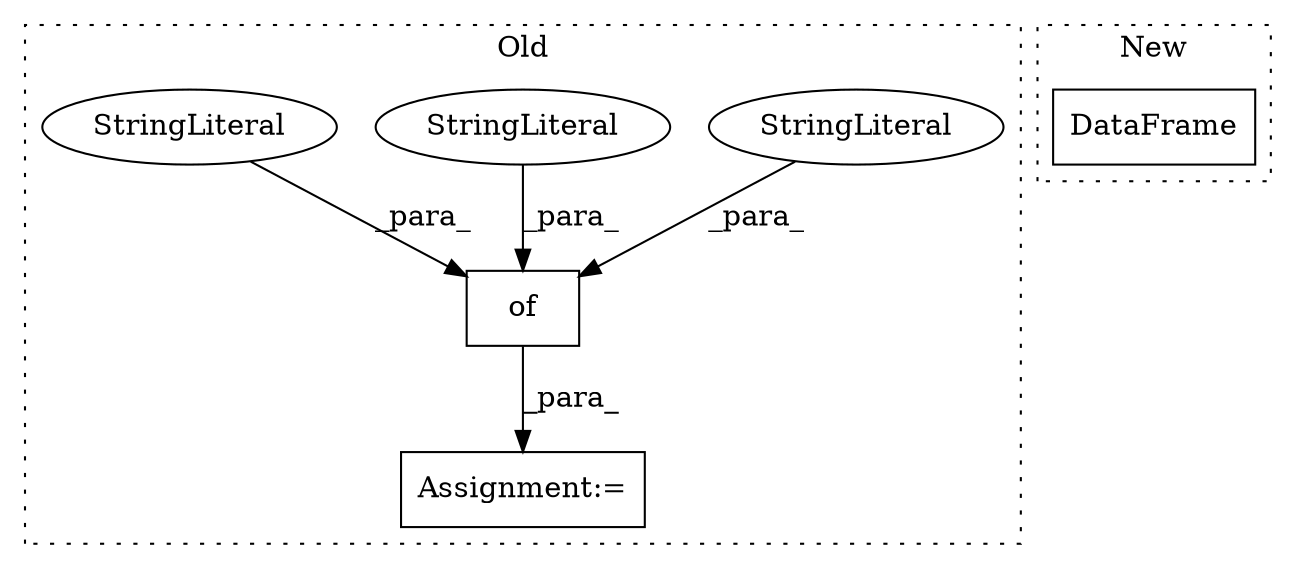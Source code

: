 digraph G {
subgraph cluster0 {
1 [label="of" a="32" s="2605,2675" l="3,1" shape="box"];
3 [label="StringLiteral" a="45" s="2645" l="5" shape="ellipse"];
4 [label="StringLiteral" a="45" s="2608" l="10" shape="ellipse"];
5 [label="StringLiteral" a="45" s="2655" l="6" shape="ellipse"];
6 [label="Assignment:=" a="7" s="2600" l="1" shape="box"];
label = "Old";
style="dotted";
}
subgraph cluster1 {
2 [label="DataFrame" a="32" s="2921,2935" l="10,1" shape="box"];
label = "New";
style="dotted";
}
1 -> 6 [label="_para_"];
3 -> 1 [label="_para_"];
4 -> 1 [label="_para_"];
5 -> 1 [label="_para_"];
}